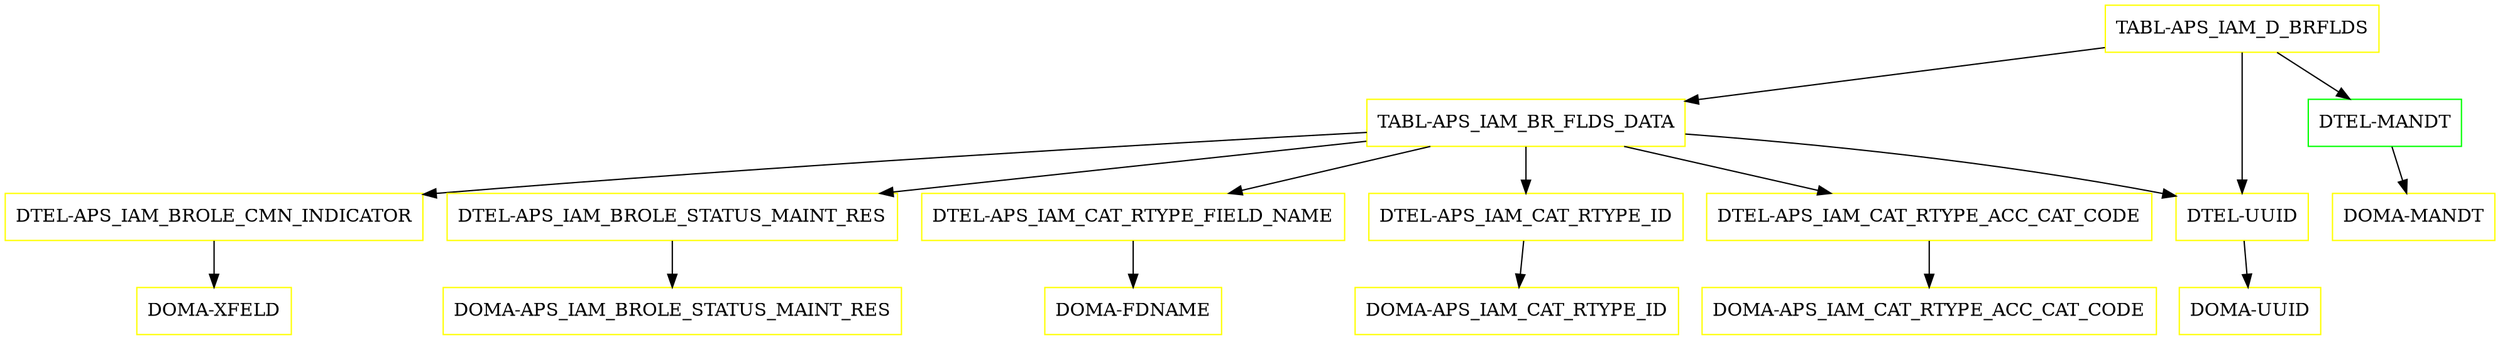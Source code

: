 digraph G {
  "TABL-APS_IAM_D_BRFLDS" [shape=box,color=yellow];
  "TABL-APS_IAM_BR_FLDS_DATA" [shape=box,color=yellow,URL="./TABL_APS_IAM_BR_FLDS_DATA.html"];
  "DTEL-APS_IAM_BROLE_CMN_INDICATOR" [shape=box,color=yellow,URL="./DTEL_APS_IAM_BROLE_CMN_INDICATOR.html"];
  "DOMA-XFELD" [shape=box,color=yellow,URL="./DOMA_XFELD.html"];
  "DTEL-APS_IAM_BROLE_STATUS_MAINT_RES" [shape=box,color=yellow,URL="./DTEL_APS_IAM_BROLE_STATUS_MAINT_RES.html"];
  "DOMA-APS_IAM_BROLE_STATUS_MAINT_RES" [shape=box,color=yellow,URL="./DOMA_APS_IAM_BROLE_STATUS_MAINT_RES.html"];
  "DTEL-APS_IAM_CAT_RTYPE_FIELD_NAME" [shape=box,color=yellow,URL="./DTEL_APS_IAM_CAT_RTYPE_FIELD_NAME.html"];
  "DOMA-FDNAME" [shape=box,color=yellow,URL="./DOMA_FDNAME.html"];
  "DTEL-APS_IAM_CAT_RTYPE_ID" [shape=box,color=yellow,URL="./DTEL_APS_IAM_CAT_RTYPE_ID.html"];
  "DOMA-APS_IAM_CAT_RTYPE_ID" [shape=box,color=yellow,URL="./DOMA_APS_IAM_CAT_RTYPE_ID.html"];
  "DTEL-APS_IAM_CAT_RTYPE_ACC_CAT_CODE" [shape=box,color=yellow,URL="./DTEL_APS_IAM_CAT_RTYPE_ACC_CAT_CODE.html"];
  "DOMA-APS_IAM_CAT_RTYPE_ACC_CAT_CODE" [shape=box,color=yellow,URL="./DOMA_APS_IAM_CAT_RTYPE_ACC_CAT_CODE.html"];
  "DTEL-UUID" [shape=box,color=yellow,URL="./DTEL_UUID.html"];
  "DOMA-UUID" [shape=box,color=yellow,URL="./DOMA_UUID.html"];
  "DTEL-MANDT" [shape=box,color=green,URL="./DTEL_MANDT.html"];
  "DOMA-MANDT" [shape=box,color=yellow,URL="./DOMA_MANDT.html"];
  "TABL-APS_IAM_D_BRFLDS" -> "DTEL-MANDT";
  "TABL-APS_IAM_D_BRFLDS" -> "DTEL-UUID";
  "TABL-APS_IAM_D_BRFLDS" -> "TABL-APS_IAM_BR_FLDS_DATA";
  "TABL-APS_IAM_BR_FLDS_DATA" -> "DTEL-UUID";
  "TABL-APS_IAM_BR_FLDS_DATA" -> "DTEL-APS_IAM_CAT_RTYPE_ACC_CAT_CODE";
  "TABL-APS_IAM_BR_FLDS_DATA" -> "DTEL-APS_IAM_CAT_RTYPE_ID";
  "TABL-APS_IAM_BR_FLDS_DATA" -> "DTEL-APS_IAM_CAT_RTYPE_FIELD_NAME";
  "TABL-APS_IAM_BR_FLDS_DATA" -> "DTEL-APS_IAM_BROLE_STATUS_MAINT_RES";
  "TABL-APS_IAM_BR_FLDS_DATA" -> "DTEL-APS_IAM_BROLE_CMN_INDICATOR";
  "DTEL-APS_IAM_BROLE_CMN_INDICATOR" -> "DOMA-XFELD";
  "DTEL-APS_IAM_BROLE_STATUS_MAINT_RES" -> "DOMA-APS_IAM_BROLE_STATUS_MAINT_RES";
  "DTEL-APS_IAM_CAT_RTYPE_FIELD_NAME" -> "DOMA-FDNAME";
  "DTEL-APS_IAM_CAT_RTYPE_ID" -> "DOMA-APS_IAM_CAT_RTYPE_ID";
  "DTEL-APS_IAM_CAT_RTYPE_ACC_CAT_CODE" -> "DOMA-APS_IAM_CAT_RTYPE_ACC_CAT_CODE";
  "DTEL-UUID" -> "DOMA-UUID";
  "DTEL-MANDT" -> "DOMA-MANDT";
}
